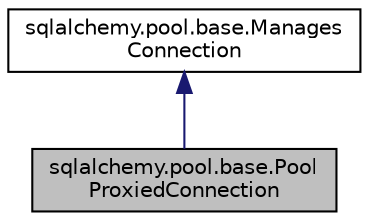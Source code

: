 digraph "sqlalchemy.pool.base.PoolProxiedConnection"
{
 // LATEX_PDF_SIZE
  edge [fontname="Helvetica",fontsize="10",labelfontname="Helvetica",labelfontsize="10"];
  node [fontname="Helvetica",fontsize="10",shape=record];
  Node1 [label="sqlalchemy.pool.base.Pool\lProxiedConnection",height=0.2,width=0.4,color="black", fillcolor="grey75", style="filled", fontcolor="black",tooltip=" "];
  Node2 -> Node1 [dir="back",color="midnightblue",fontsize="10",style="solid",fontname="Helvetica"];
  Node2 [label="sqlalchemy.pool.base.Manages\lConnection",height=0.2,width=0.4,color="black", fillcolor="white", style="filled",URL="$classsqlalchemy_1_1pool_1_1base_1_1ManagesConnection.html",tooltip=" "];
}
